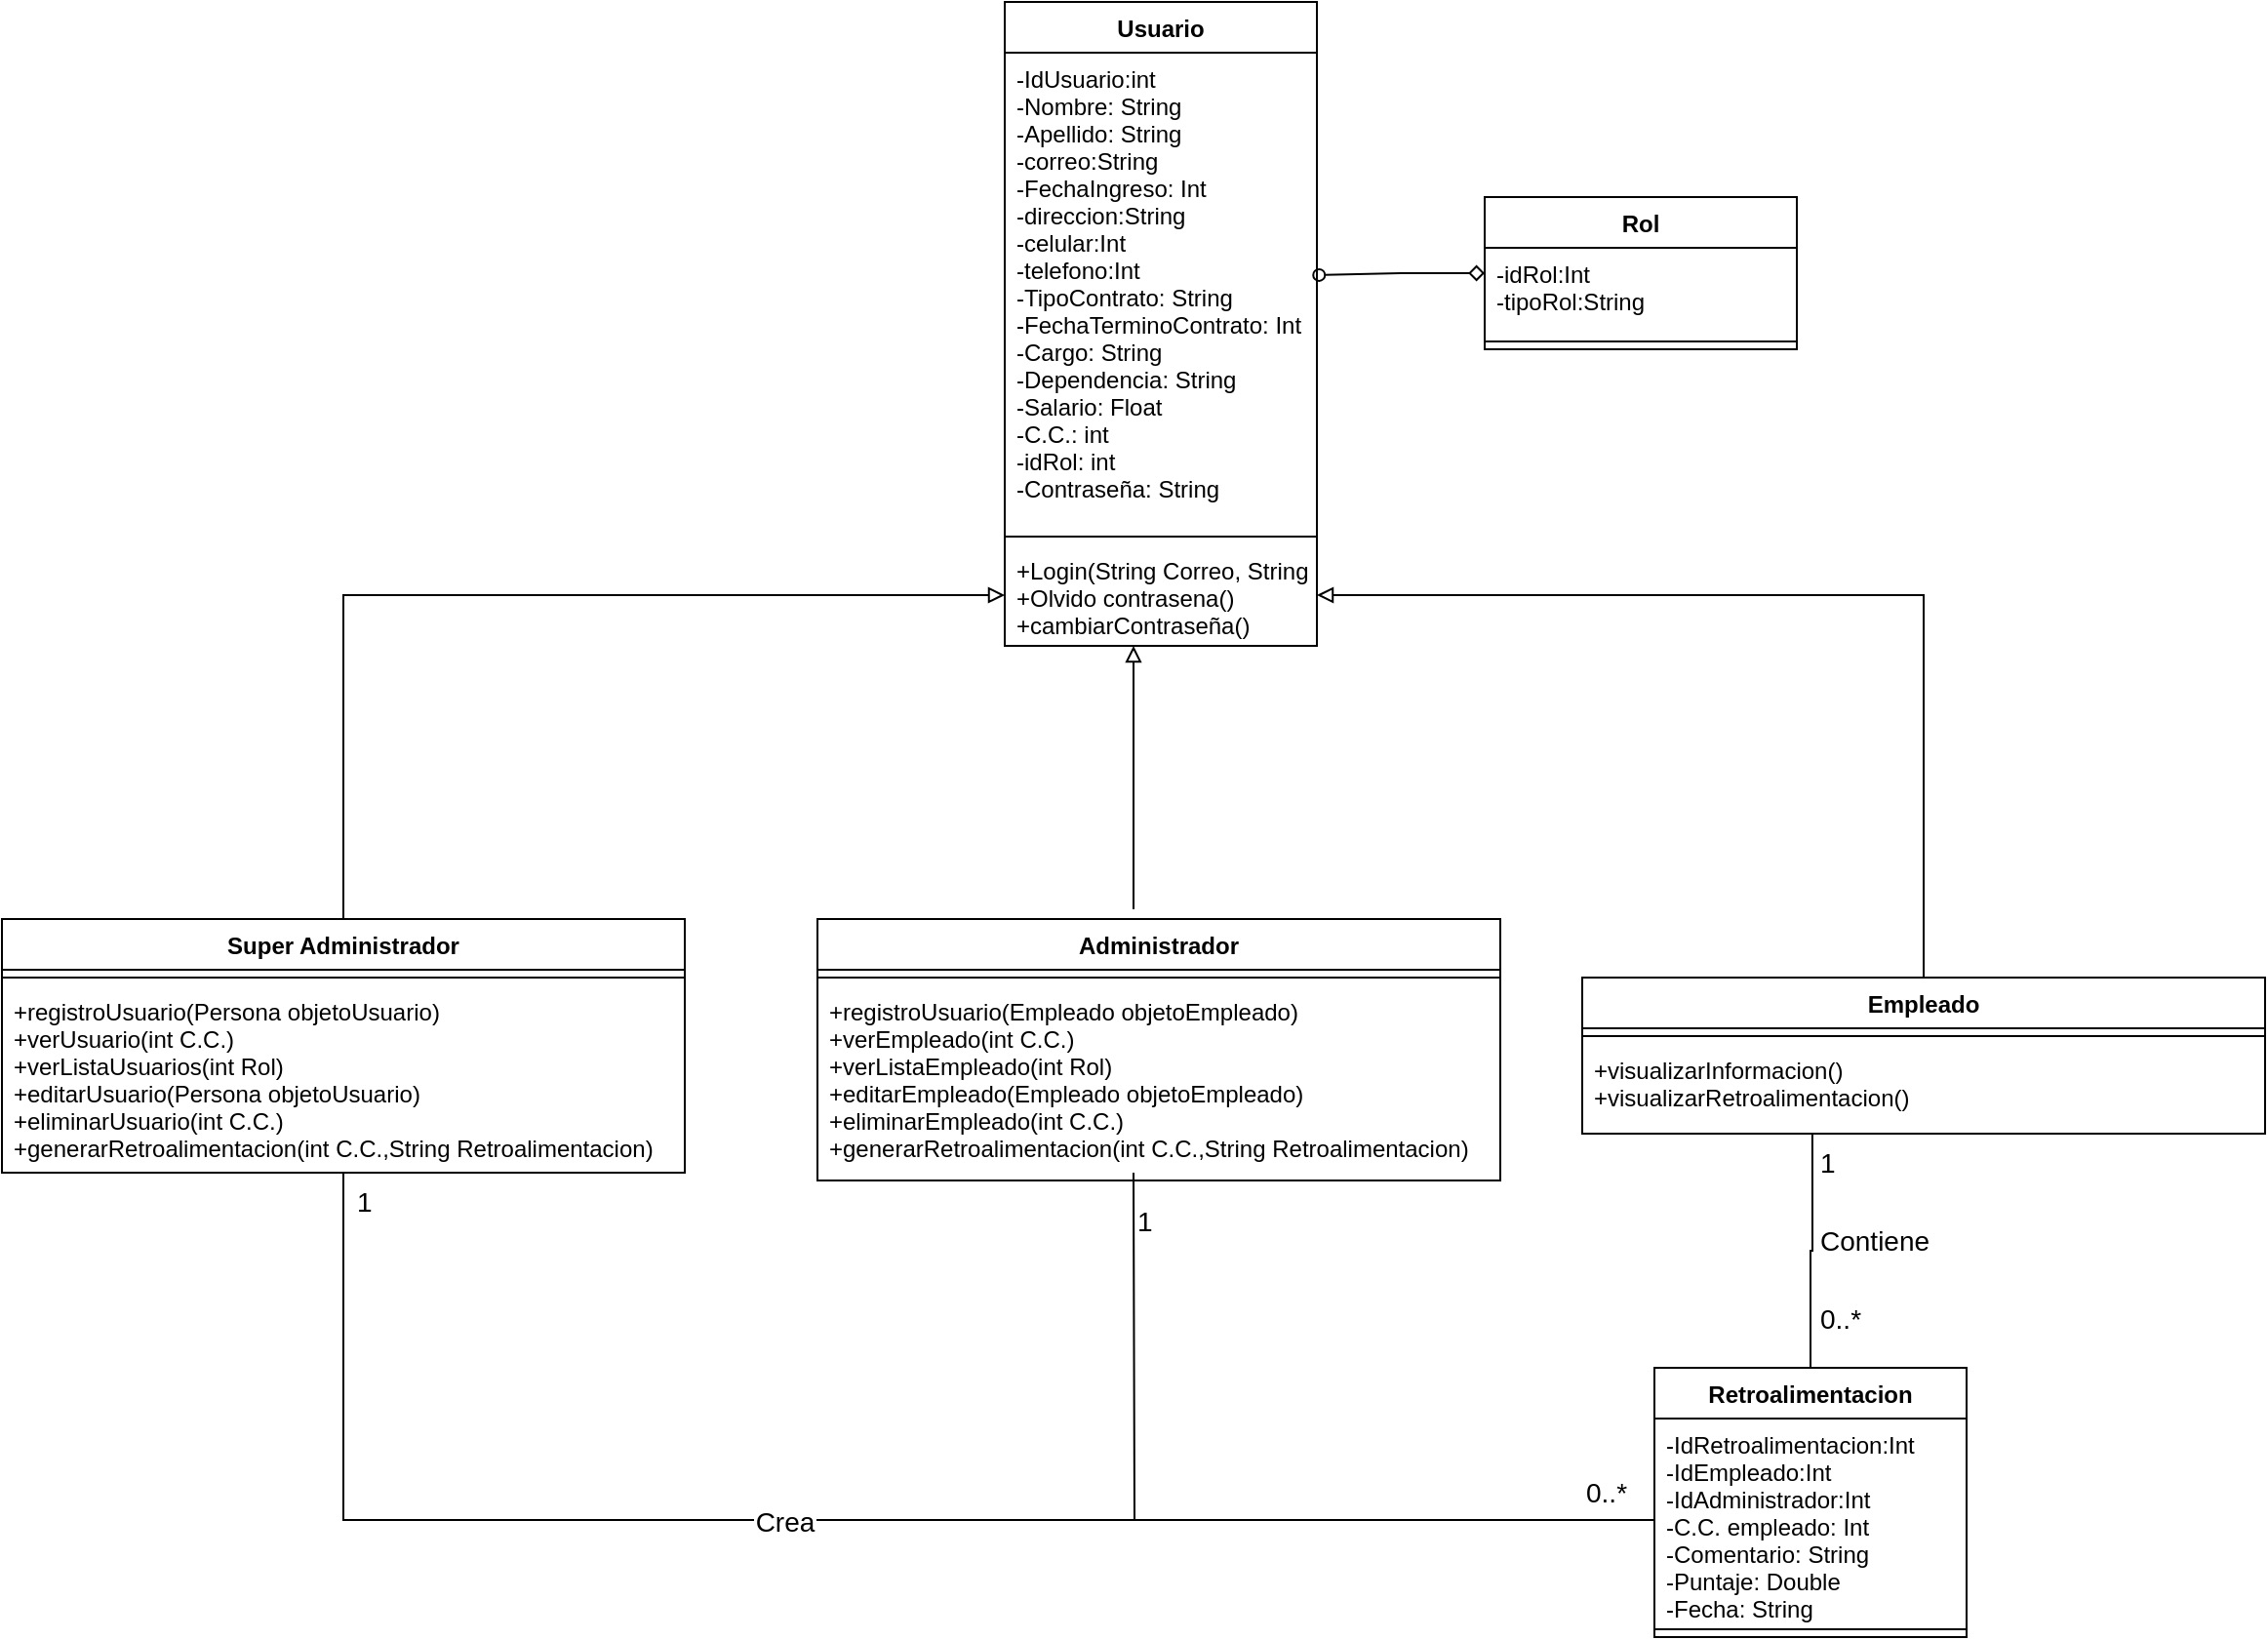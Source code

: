 <mxfile version="15.5.8" type="github">
  <diagram id="C5RBs43oDa-KdzZeNtuy" name="Page-1">
    <mxGraphModel dx="1586" dy="867" grid="1" gridSize="10" guides="1" tooltips="1" connect="1" arrows="1" fold="1" page="1" pageScale="1" pageWidth="827" pageHeight="1169" math="0" shadow="0">
      <root>
        <mxCell id="WIyWlLk6GJQsqaUBKTNV-0" />
        <mxCell id="WIyWlLk6GJQsqaUBKTNV-1" parent="WIyWlLk6GJQsqaUBKTNV-0" />
        <mxCell id="r38P1CEJzHlGoVk8WFls-3" value="Usuario" style="swimlane;fontStyle=1;align=center;verticalAlign=top;childLayout=stackLayout;horizontal=1;startSize=26;horizontalStack=0;resizeParent=1;resizeParentMax=0;resizeLast=0;collapsible=1;marginBottom=0;" vertex="1" parent="WIyWlLk6GJQsqaUBKTNV-1">
          <mxGeometry x="334" y="300" width="160" height="330" as="geometry" />
        </mxCell>
        <mxCell id="r38P1CEJzHlGoVk8WFls-4" value="-IdUsuario:int&#xa;-Nombre: String&#xa;-Apellido: String&#xa;-correo:String&#xa;-FechaIngreso: Int&#xa;-direccion:String&#xa;-celular:Int&#xa;-telefono:Int&#xa;-TipoContrato: String&#xa;-FechaTerminoContrato: Int&#xa;-Cargo: String&#xa;-Dependencia: String&#xa;-Salario: Float&#xa;-C.C.: int&#xa;-idRol: int&#xa;-Contraseña: String" style="text;strokeColor=none;fillColor=none;align=left;verticalAlign=top;spacingLeft=4;spacingRight=4;overflow=hidden;rotatable=0;points=[[0,0.5],[1,0.5]];portConstraint=eastwest;" vertex="1" parent="r38P1CEJzHlGoVk8WFls-3">
          <mxGeometry y="26" width="160" height="244" as="geometry" />
        </mxCell>
        <mxCell id="r38P1CEJzHlGoVk8WFls-5" value="" style="line;strokeWidth=1;fillColor=none;align=left;verticalAlign=middle;spacingTop=-1;spacingLeft=3;spacingRight=3;rotatable=0;labelPosition=right;points=[];portConstraint=eastwest;" vertex="1" parent="r38P1CEJzHlGoVk8WFls-3">
          <mxGeometry y="270" width="160" height="8" as="geometry" />
        </mxCell>
        <mxCell id="r38P1CEJzHlGoVk8WFls-6" value="+Login(String Correo, String Contraseña)&#xa;+Olvido contrasena()&#xa;+cambiarContraseña()" style="text;strokeColor=none;fillColor=none;align=left;verticalAlign=top;spacingLeft=4;spacingRight=4;overflow=hidden;rotatable=0;points=[[0,0.5],[1,0.5]];portConstraint=eastwest;" vertex="1" parent="r38P1CEJzHlGoVk8WFls-3">
          <mxGeometry y="278" width="160" height="52" as="geometry" />
        </mxCell>
        <mxCell id="r38P1CEJzHlGoVk8WFls-30" style="edgeStyle=orthogonalEdgeStyle;rounded=0;orthogonalLoop=1;jettySize=auto;html=1;exitX=0.5;exitY=0;exitDx=0;exitDy=0;entryX=0;entryY=0.5;entryDx=0;entryDy=0;endArrow=block;endFill=0;" edge="1" parent="WIyWlLk6GJQsqaUBKTNV-1" source="r38P1CEJzHlGoVk8WFls-7" target="r38P1CEJzHlGoVk8WFls-6">
          <mxGeometry relative="1" as="geometry" />
        </mxCell>
        <mxCell id="r38P1CEJzHlGoVk8WFls-38" value="Crea" style="edgeStyle=orthogonalEdgeStyle;rounded=0;orthogonalLoop=1;jettySize=auto;entryX=0;entryY=0.5;entryDx=0;entryDy=0;endArrow=none;endFill=0;fontFamily=Helvetica;fontSize=14;" edge="1" parent="WIyWlLk6GJQsqaUBKTNV-1" source="r38P1CEJzHlGoVk8WFls-7" target="r38P1CEJzHlGoVk8WFls-23">
          <mxGeometry x="-0.046" relative="1" as="geometry">
            <mxPoint x="-1" as="offset" />
          </mxGeometry>
        </mxCell>
        <mxCell id="r38P1CEJzHlGoVk8WFls-7" value="Super Administrador" style="swimlane;fontStyle=1;align=center;verticalAlign=top;childLayout=stackLayout;horizontal=1;startSize=26;horizontalStack=0;resizeParent=1;resizeParentMax=0;resizeLast=0;collapsible=1;marginBottom=0;" vertex="1" parent="WIyWlLk6GJQsqaUBKTNV-1">
          <mxGeometry x="-180" y="770" width="350" height="130" as="geometry" />
        </mxCell>
        <mxCell id="r38P1CEJzHlGoVk8WFls-9" value="" style="line;strokeWidth=1;fillColor=none;align=left;verticalAlign=middle;spacingTop=-1;spacingLeft=3;spacingRight=3;rotatable=0;labelPosition=right;points=[];portConstraint=eastwest;" vertex="1" parent="r38P1CEJzHlGoVk8WFls-7">
          <mxGeometry y="26" width="350" height="8" as="geometry" />
        </mxCell>
        <mxCell id="r38P1CEJzHlGoVk8WFls-10" value="+registroUsuario(Persona objetoUsuario)&#xa;+verUsuario(int C.C.)&#xa;+verListaUsuarios(int Rol)&#xa;+editarUsuario(Persona objetoUsuario)&#xa;+eliminarUsuario(int C.C.)&#xa;+generarRetroalimentacion(int C.C.,String Retroalimentacion)" style="text;strokeColor=none;fillColor=none;align=left;verticalAlign=top;spacingLeft=4;spacingRight=4;overflow=hidden;rotatable=0;points=[[0,0.5],[1,0.5]];portConstraint=eastwest;" vertex="1" parent="r38P1CEJzHlGoVk8WFls-7">
          <mxGeometry y="34" width="350" height="96" as="geometry" />
        </mxCell>
        <mxCell id="r38P1CEJzHlGoVk8WFls-31" style="edgeStyle=orthogonalEdgeStyle;rounded=0;orthogonalLoop=1;jettySize=auto;html=1;exitX=0.5;exitY=0;exitDx=0;exitDy=0;entryX=1;entryY=0.5;entryDx=0;entryDy=0;endArrow=block;endFill=0;" edge="1" parent="WIyWlLk6GJQsqaUBKTNV-1" source="r38P1CEJzHlGoVk8WFls-42" target="r38P1CEJzHlGoVk8WFls-6">
          <mxGeometry relative="1" as="geometry">
            <mxPoint x="815" y="770" as="sourcePoint" />
          </mxGeometry>
        </mxCell>
        <mxCell id="r38P1CEJzHlGoVk8WFls-33" style="edgeStyle=orthogonalEdgeStyle;rounded=0;orthogonalLoop=1;jettySize=auto;html=1;endArrow=block;endFill=0;" edge="1" parent="WIyWlLk6GJQsqaUBKTNV-1" target="r38P1CEJzHlGoVk8WFls-6">
          <mxGeometry relative="1" as="geometry">
            <mxPoint x="414" y="640" as="targetPoint" />
            <mxPoint x="400" y="765" as="sourcePoint" />
            <Array as="points">
              <mxPoint x="400" y="730" />
              <mxPoint x="400" y="730" />
            </Array>
          </mxGeometry>
        </mxCell>
        <mxCell id="r38P1CEJzHlGoVk8WFls-51" style="edgeStyle=orthogonalEdgeStyle;rounded=0;orthogonalLoop=1;jettySize=auto;html=0;entryX=0.337;entryY=1.001;entryDx=0;entryDy=0;entryPerimeter=0;fontFamily=Helvetica;fontSize=14;endArrow=none;endFill=0;" edge="1" parent="WIyWlLk6GJQsqaUBKTNV-1" source="r38P1CEJzHlGoVk8WFls-22" target="r38P1CEJzHlGoVk8WFls-44">
          <mxGeometry relative="1" as="geometry" />
        </mxCell>
        <mxCell id="r38P1CEJzHlGoVk8WFls-22" value="Retroalimentacion" style="swimlane;fontStyle=1;align=center;verticalAlign=top;childLayout=stackLayout;horizontal=1;startSize=26;horizontalStack=0;resizeParent=1;resizeParentMax=0;resizeLast=0;collapsible=1;marginBottom=0;" vertex="1" parent="WIyWlLk6GJQsqaUBKTNV-1">
          <mxGeometry x="667" y="1000" width="160" height="138" as="geometry" />
        </mxCell>
        <mxCell id="r38P1CEJzHlGoVk8WFls-23" value="-IdRetroalimentacion:Int&#xa;-IdEmpleado:Int&#xa;-IdAdministrador:Int&#xa;-C.C. empleado: Int&#xa;-Comentario: String&#xa;-Puntaje: Double&#xa;-Fecha: String" style="text;strokeColor=none;fillColor=none;align=left;verticalAlign=top;spacingLeft=4;spacingRight=4;overflow=hidden;rotatable=0;points=[[0,0.5],[1,0.5]];portConstraint=eastwest;" vertex="1" parent="r38P1CEJzHlGoVk8WFls-22">
          <mxGeometry y="26" width="160" height="104" as="geometry" />
        </mxCell>
        <mxCell id="r38P1CEJzHlGoVk8WFls-24" value="" style="line;strokeWidth=1;fillColor=none;align=left;verticalAlign=middle;spacingTop=-1;spacingLeft=3;spacingRight=3;rotatable=0;labelPosition=right;points=[];portConstraint=eastwest;" vertex="1" parent="r38P1CEJzHlGoVk8WFls-22">
          <mxGeometry y="130" width="160" height="8" as="geometry" />
        </mxCell>
        <mxCell id="r38P1CEJzHlGoVk8WFls-35" style="edgeStyle=orthogonalEdgeStyle;rounded=0;orthogonalLoop=1;jettySize=auto;html=1;entryX=1.007;entryY=0.467;entryDx=0;entryDy=0;entryPerimeter=0;endArrow=oval;endFill=0;startArrow=diamond;startFill=0;" edge="1" parent="WIyWlLk6GJQsqaUBKTNV-1" source="r38P1CEJzHlGoVk8WFls-26" target="r38P1CEJzHlGoVk8WFls-4">
          <mxGeometry relative="1" as="geometry" />
        </mxCell>
        <mxCell id="r38P1CEJzHlGoVk8WFls-26" value="Rol" style="swimlane;fontStyle=1;align=center;verticalAlign=top;childLayout=stackLayout;horizontal=1;startSize=26;horizontalStack=0;resizeParent=1;resizeParentMax=0;resizeLast=0;collapsible=1;marginBottom=0;" vertex="1" parent="WIyWlLk6GJQsqaUBKTNV-1">
          <mxGeometry x="580" y="400" width="160" height="78" as="geometry" />
        </mxCell>
        <mxCell id="r38P1CEJzHlGoVk8WFls-27" value="-idRol:Int&#xa;-tipoRol:String" style="text;strokeColor=none;fillColor=none;align=left;verticalAlign=top;spacingLeft=4;spacingRight=4;overflow=hidden;rotatable=0;points=[[0,0.5],[1,0.5]];portConstraint=eastwest;" vertex="1" parent="r38P1CEJzHlGoVk8WFls-26">
          <mxGeometry y="26" width="160" height="44" as="geometry" />
        </mxCell>
        <mxCell id="r38P1CEJzHlGoVk8WFls-28" value="" style="line;strokeWidth=1;fillColor=none;align=left;verticalAlign=middle;spacingTop=-1;spacingLeft=3;spacingRight=3;rotatable=0;labelPosition=right;points=[];portConstraint=eastwest;" vertex="1" parent="r38P1CEJzHlGoVk8WFls-26">
          <mxGeometry y="70" width="160" height="8" as="geometry" />
        </mxCell>
        <mxCell id="r38P1CEJzHlGoVk8WFls-37" style="edgeStyle=orthogonalEdgeStyle;rounded=0;orthogonalLoop=1;jettySize=auto;html=1;endArrow=none;endFill=0;" edge="1" parent="WIyWlLk6GJQsqaUBKTNV-1" source="r38P1CEJzHlGoVk8WFls-23">
          <mxGeometry relative="1" as="geometry">
            <mxPoint x="400" y="900" as="targetPoint" />
          </mxGeometry>
        </mxCell>
        <mxCell id="r38P1CEJzHlGoVk8WFls-39" value="&lt;span style=&quot;color: rgb(0, 0, 0); font-family: helvetica; font-size: 14px; font-style: normal; font-weight: 400; letter-spacing: normal; text-align: center; text-indent: 0px; text-transform: none; word-spacing: 0px; background-color: rgb(255, 255, 255); display: inline; float: none;&quot;&gt;1&lt;/span&gt;" style="text;whiteSpace=wrap;html=1;fontSize=14;fontFamily=Helvetica;" vertex="1" parent="WIyWlLk6GJQsqaUBKTNV-1">
          <mxGeometry y="900" width="50" height="40" as="geometry" />
        </mxCell>
        <mxCell id="r38P1CEJzHlGoVk8WFls-40" value="&lt;span style=&quot;color: rgb(0, 0, 0); font-family: helvetica; font-size: 14px; font-style: normal; font-weight: 400; letter-spacing: normal; text-align: center; text-indent: 0px; text-transform: none; word-spacing: 0px; background-color: rgb(255, 255, 255); display: inline; float: none;&quot;&gt;0..*&lt;/span&gt;" style="text;whiteSpace=wrap;html=1;fontSize=14;fontFamily=Helvetica;" vertex="1" parent="WIyWlLk6GJQsqaUBKTNV-1">
          <mxGeometry x="630" y="1049" width="50" height="40" as="geometry" />
        </mxCell>
        <mxCell id="r38P1CEJzHlGoVk8WFls-41" value="&lt;span style=&quot;color: rgb(0 , 0 , 0) ; font-family: &amp;#34;helvetica&amp;#34; ; font-size: 14px ; font-style: normal ; font-weight: 400 ; letter-spacing: normal ; text-align: center ; text-indent: 0px ; text-transform: none ; word-spacing: 0px ; background-color: rgb(255 , 255 , 255) ; display: inline ; float: none&quot;&gt;1&lt;/span&gt;" style="text;whiteSpace=wrap;html=1;fontSize=14;fontFamily=Helvetica;" vertex="1" parent="WIyWlLk6GJQsqaUBKTNV-1">
          <mxGeometry x="400" y="910" width="50" height="40" as="geometry" />
        </mxCell>
        <mxCell id="r38P1CEJzHlGoVk8WFls-42" value="Empleado" style="swimlane;fontStyle=1;align=center;verticalAlign=top;childLayout=stackLayout;horizontal=1;startSize=26;horizontalStack=0;resizeParent=1;resizeParentMax=0;resizeLast=0;collapsible=1;marginBottom=0;" vertex="1" parent="WIyWlLk6GJQsqaUBKTNV-1">
          <mxGeometry x="630" y="800" width="350" height="80" as="geometry" />
        </mxCell>
        <mxCell id="r38P1CEJzHlGoVk8WFls-43" value="" style="line;strokeWidth=1;fillColor=none;align=left;verticalAlign=middle;spacingTop=-1;spacingLeft=3;spacingRight=3;rotatable=0;labelPosition=right;points=[];portConstraint=eastwest;" vertex="1" parent="r38P1CEJzHlGoVk8WFls-42">
          <mxGeometry y="26" width="350" height="8" as="geometry" />
        </mxCell>
        <mxCell id="r38P1CEJzHlGoVk8WFls-44" value="+visualizarInformacion()&#xa;+visualizarRetroalimentacion()" style="text;strokeColor=none;fillColor=none;align=left;verticalAlign=top;spacingLeft=4;spacingRight=4;overflow=hidden;rotatable=0;points=[[0,0.5],[1,0.5]];portConstraint=eastwest;" vertex="1" parent="r38P1CEJzHlGoVk8WFls-42">
          <mxGeometry y="34" width="350" height="46" as="geometry" />
        </mxCell>
        <mxCell id="r38P1CEJzHlGoVk8WFls-45" value="Administrador" style="swimlane;fontStyle=1;align=center;verticalAlign=top;childLayout=stackLayout;horizontal=1;startSize=26;horizontalStack=0;resizeParent=1;resizeParentMax=0;resizeLast=0;collapsible=1;marginBottom=0;" vertex="1" parent="WIyWlLk6GJQsqaUBKTNV-1">
          <mxGeometry x="238" y="770" width="350" height="134" as="geometry" />
        </mxCell>
        <mxCell id="r38P1CEJzHlGoVk8WFls-46" value="" style="line;strokeWidth=1;fillColor=none;align=left;verticalAlign=middle;spacingTop=-1;spacingLeft=3;spacingRight=3;rotatable=0;labelPosition=right;points=[];portConstraint=eastwest;" vertex="1" parent="r38P1CEJzHlGoVk8WFls-45">
          <mxGeometry y="26" width="350" height="8" as="geometry" />
        </mxCell>
        <mxCell id="r38P1CEJzHlGoVk8WFls-47" value="+registroUsuario(Empleado objetoEmpleado)&#xa;+verEmpleado(int C.C.)&#xa;+verListaEmpleado(int Rol)&#xa;+editarEmpleado(Empleado objetoEmpleado)&#xa;+eliminarEmpleado(int C.C.)&#xa;+generarRetroalimentacion(int C.C.,String Retroalimentacion)" style="text;strokeColor=none;fillColor=none;align=left;verticalAlign=top;spacingLeft=4;spacingRight=4;overflow=hidden;rotatable=0;points=[[0,0.5],[1,0.5]];portConstraint=eastwest;" vertex="1" parent="r38P1CEJzHlGoVk8WFls-45">
          <mxGeometry y="34" width="350" height="100" as="geometry" />
        </mxCell>
        <mxCell id="r38P1CEJzHlGoVk8WFls-52" value="&lt;span style=&quot;color: rgb(0, 0, 0); font-family: helvetica; font-size: 14px; font-style: normal; font-weight: 400; letter-spacing: normal; text-align: center; text-indent: 0px; text-transform: none; word-spacing: 0px; background-color: rgb(255, 255, 255); display: inline; float: none;&quot;&gt;0..*&lt;/span&gt;" style="text;whiteSpace=wrap;html=1;fontSize=14;fontFamily=Helvetica;" vertex="1" parent="WIyWlLk6GJQsqaUBKTNV-1">
          <mxGeometry x="750" y="960" width="50" height="40" as="geometry" />
        </mxCell>
        <mxCell id="r38P1CEJzHlGoVk8WFls-54" value="&lt;span style=&quot;color: rgb(0 , 0 , 0) ; font-family: &amp;#34;helvetica&amp;#34; ; font-size: 14px ; font-style: normal ; font-weight: 400 ; letter-spacing: normal ; text-align: center ; text-indent: 0px ; text-transform: none ; word-spacing: 0px ; background-color: rgb(255 , 255 , 255) ; display: inline ; float: none&quot;&gt;1&lt;/span&gt;" style="text;whiteSpace=wrap;html=1;fontSize=14;fontFamily=Helvetica;" vertex="1" parent="WIyWlLk6GJQsqaUBKTNV-1">
          <mxGeometry x="750" y="880" width="50" height="40" as="geometry" />
        </mxCell>
        <mxCell id="r38P1CEJzHlGoVk8WFls-55" value="&lt;span style=&quot;color: rgb(0 , 0 , 0) ; font-family: &amp;#34;helvetica&amp;#34; ; font-size: 14px ; font-style: normal ; font-weight: 400 ; letter-spacing: normal ; text-align: center ; text-indent: 0px ; text-transform: none ; word-spacing: 0px ; background-color: rgb(255 , 255 , 255) ; display: inline ; float: none&quot;&gt;Contiene&lt;/span&gt;" style="text;whiteSpace=wrap;html=1;fontSize=14;fontFamily=Helvetica;" vertex="1" parent="WIyWlLk6GJQsqaUBKTNV-1">
          <mxGeometry x="750" y="920" width="50" height="40" as="geometry" />
        </mxCell>
      </root>
    </mxGraphModel>
  </diagram>
</mxfile>
